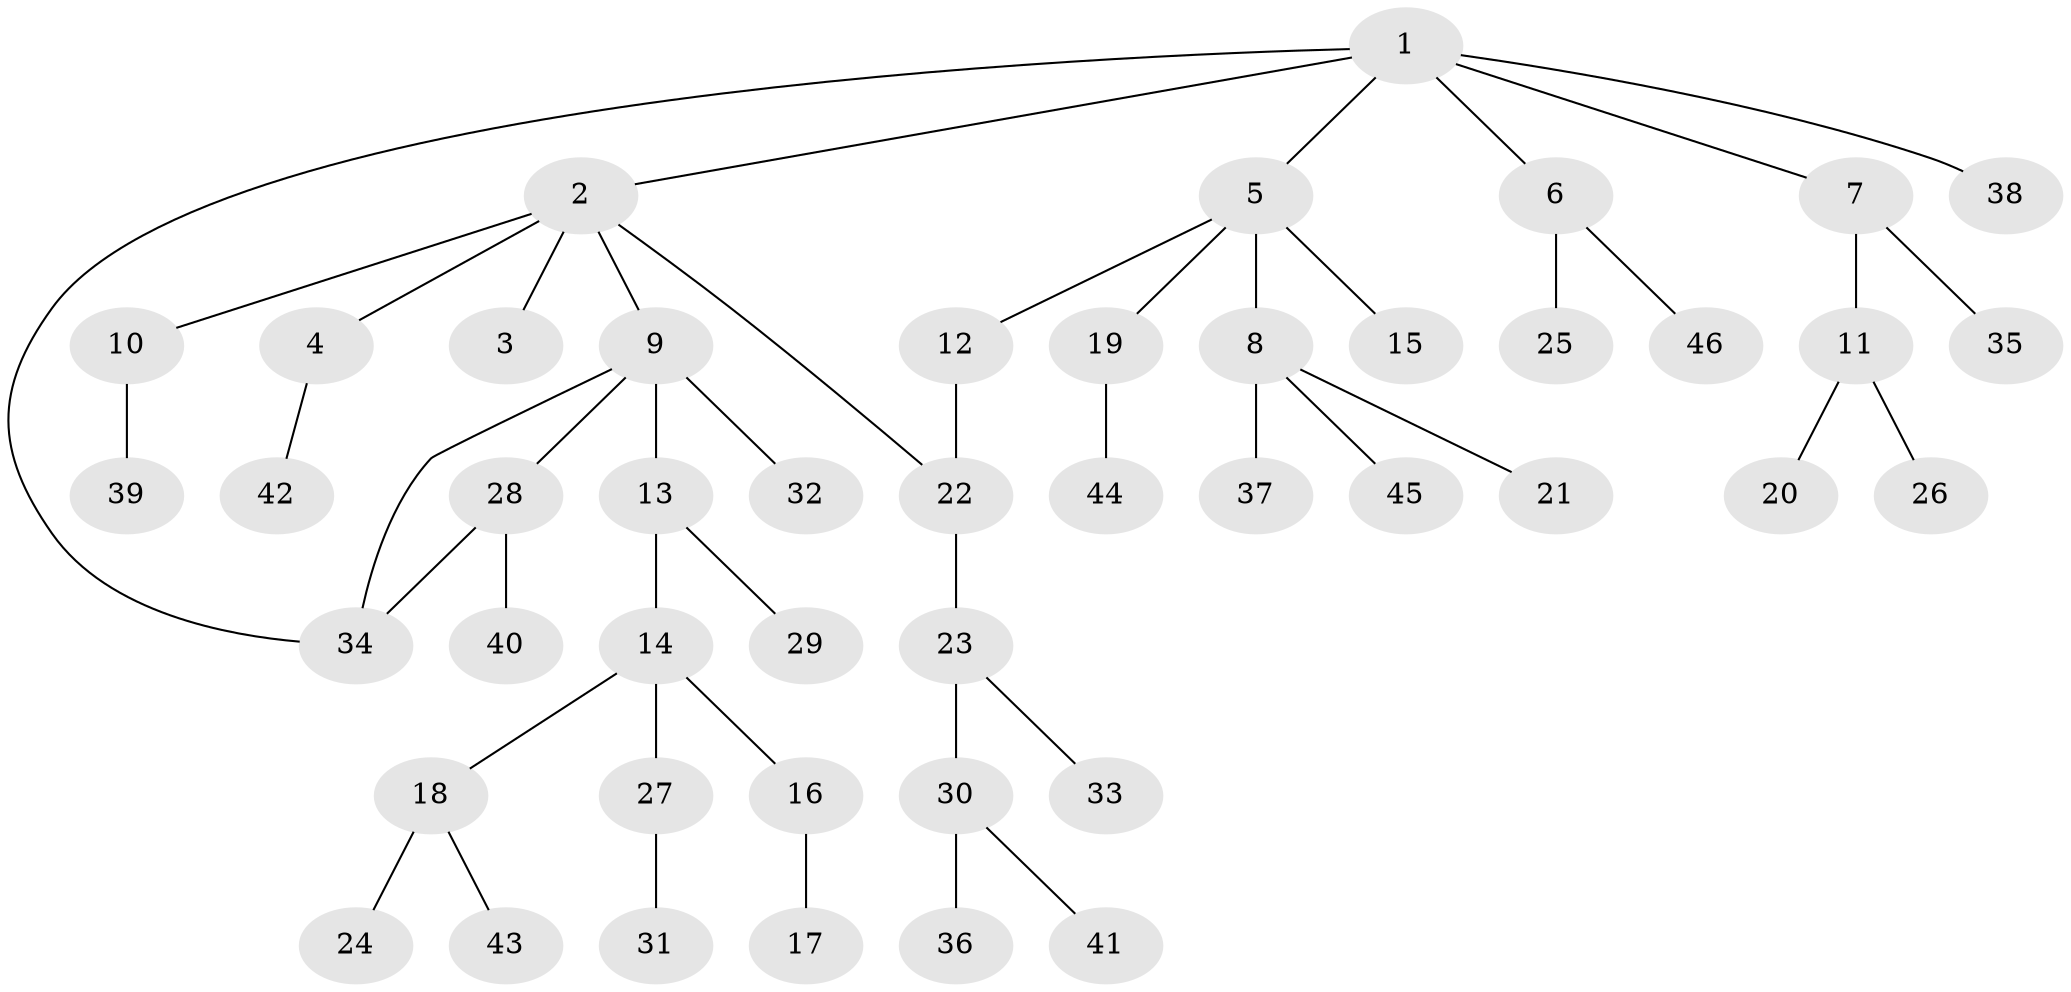 // original degree distribution, {6: 0.022222222222222223, 7: 0.022222222222222223, 2: 0.32222222222222224, 3: 0.14444444444444443, 5: 0.022222222222222223, 4: 0.03333333333333333, 1: 0.43333333333333335}
// Generated by graph-tools (version 1.1) at 2025/34/03/09/25 02:34:03]
// undirected, 46 vertices, 48 edges
graph export_dot {
graph [start="1"]
  node [color=gray90,style=filled];
  1;
  2;
  3;
  4;
  5;
  6;
  7;
  8;
  9;
  10;
  11;
  12;
  13;
  14;
  15;
  16;
  17;
  18;
  19;
  20;
  21;
  22;
  23;
  24;
  25;
  26;
  27;
  28;
  29;
  30;
  31;
  32;
  33;
  34;
  35;
  36;
  37;
  38;
  39;
  40;
  41;
  42;
  43;
  44;
  45;
  46;
  1 -- 2 [weight=1.0];
  1 -- 5 [weight=1.0];
  1 -- 6 [weight=1.0];
  1 -- 7 [weight=1.0];
  1 -- 34 [weight=1.0];
  1 -- 38 [weight=1.0];
  2 -- 3 [weight=1.0];
  2 -- 4 [weight=1.0];
  2 -- 9 [weight=1.0];
  2 -- 10 [weight=1.0];
  2 -- 22 [weight=1.0];
  4 -- 42 [weight=1.0];
  5 -- 8 [weight=1.0];
  5 -- 12 [weight=1.0];
  5 -- 15 [weight=1.0];
  5 -- 19 [weight=1.0];
  6 -- 25 [weight=1.0];
  6 -- 46 [weight=1.0];
  7 -- 11 [weight=3.0];
  7 -- 35 [weight=1.0];
  8 -- 21 [weight=1.0];
  8 -- 37 [weight=1.0];
  8 -- 45 [weight=1.0];
  9 -- 13 [weight=1.0];
  9 -- 28 [weight=1.0];
  9 -- 32 [weight=2.0];
  9 -- 34 [weight=1.0];
  10 -- 39 [weight=2.0];
  11 -- 20 [weight=1.0];
  11 -- 26 [weight=1.0];
  12 -- 22 [weight=1.0];
  13 -- 14 [weight=1.0];
  13 -- 29 [weight=1.0];
  14 -- 16 [weight=1.0];
  14 -- 18 [weight=1.0];
  14 -- 27 [weight=1.0];
  16 -- 17 [weight=1.0];
  18 -- 24 [weight=2.0];
  18 -- 43 [weight=1.0];
  19 -- 44 [weight=1.0];
  22 -- 23 [weight=1.0];
  23 -- 30 [weight=1.0];
  23 -- 33 [weight=1.0];
  27 -- 31 [weight=1.0];
  28 -- 34 [weight=1.0];
  28 -- 40 [weight=1.0];
  30 -- 36 [weight=1.0];
  30 -- 41 [weight=1.0];
}
